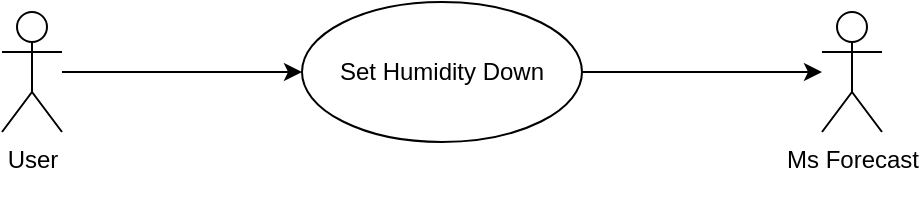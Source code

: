 <mxfile>
    <diagram id="fmh88YlIJlxjQqvr1FpR" name="Page-1">
        <mxGraphModel dx="800" dy="424" grid="1" gridSize="10" guides="1" tooltips="1" connect="1" arrows="1" fold="1" page="1" pageScale="1" pageWidth="850" pageHeight="1100" math="0" shadow="0">
            <root>
                <mxCell id="0"/>
                <mxCell id="1" parent="0"/>
                <mxCell id="2" style="edgeStyle=none;html=1;entryX=0;entryY=0.5;entryDx=0;entryDy=0;" edge="1" parent="1" source="3" target="5">
                    <mxGeometry relative="1" as="geometry"/>
                </mxCell>
                <mxCell id="3" value="User" style="shape=umlActor;verticalLabelPosition=bottom;verticalAlign=top;html=1;" vertex="1" parent="1">
                    <mxGeometry x="70" y="130" width="30" height="60" as="geometry"/>
                </mxCell>
                <mxCell id="4" style="edgeStyle=none;html=1;" edge="1" parent="1" source="5" target="6">
                    <mxGeometry relative="1" as="geometry"/>
                </mxCell>
                <mxCell id="5" value="Set Humidity Down" style="ellipse;whiteSpace=wrap;html=1;" vertex="1" parent="1">
                    <mxGeometry x="220" y="125" width="140" height="70" as="geometry"/>
                </mxCell>
                <mxCell id="6" value="Ms Forecast&lt;div&gt;&lt;br&gt;&lt;/div&gt;" style="shape=umlActor;verticalLabelPosition=bottom;verticalAlign=top;html=1;" vertex="1" parent="1">
                    <mxGeometry x="480" y="130" width="30" height="60" as="geometry"/>
                </mxCell>
            </root>
        </mxGraphModel>
    </diagram>
</mxfile>